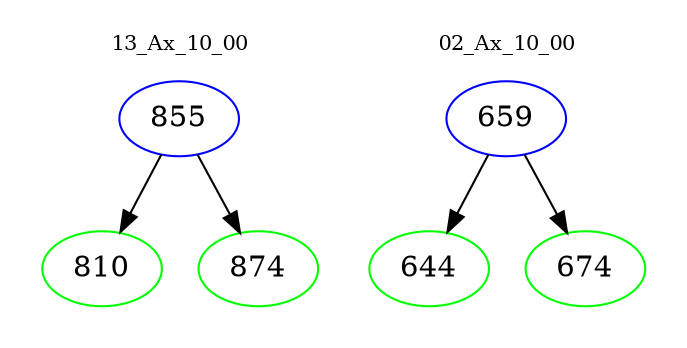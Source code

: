 digraph{
subgraph cluster_0 {
color = white
label = "13_Ax_10_00";
fontsize=10;
T0_855 [label="855", color="blue"]
T0_855 -> T0_810 [color="black"]
T0_810 [label="810", color="green"]
T0_855 -> T0_874 [color="black"]
T0_874 [label="874", color="green"]
}
subgraph cluster_1 {
color = white
label = "02_Ax_10_00";
fontsize=10;
T1_659 [label="659", color="blue"]
T1_659 -> T1_644 [color="black"]
T1_644 [label="644", color="green"]
T1_659 -> T1_674 [color="black"]
T1_674 [label="674", color="green"]
}
}
